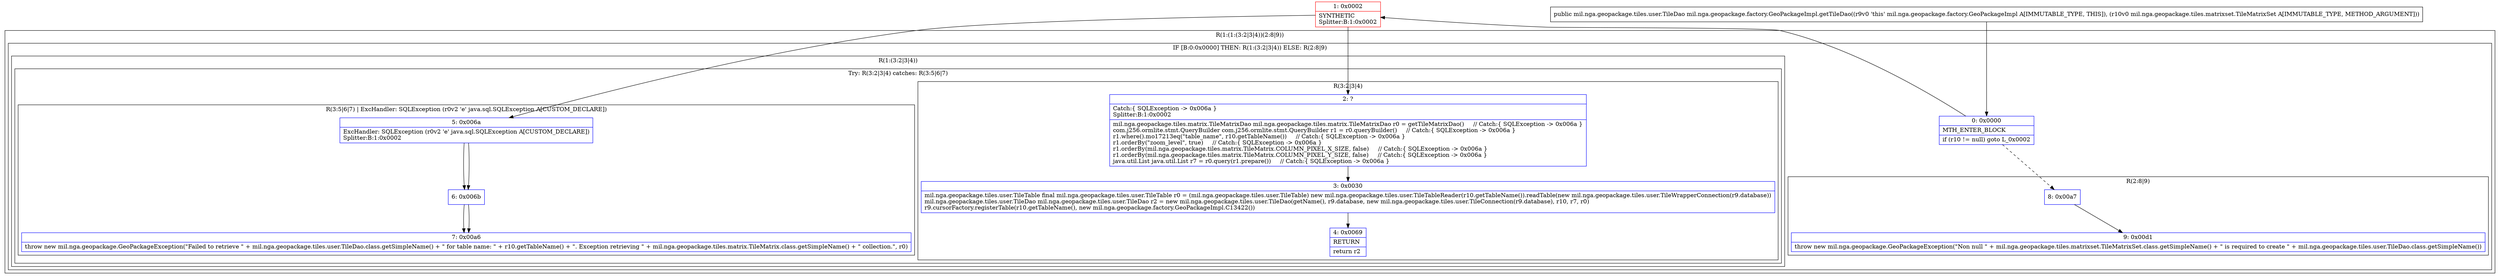 digraph "CFG formil.nga.geopackage.factory.GeoPackageImpl.getTileDao(Lmil\/nga\/geopackage\/tiles\/matrixset\/TileMatrixSet;)Lmil\/nga\/geopackage\/tiles\/user\/TileDao;" {
subgraph cluster_Region_1523836465 {
label = "R(1:(1:(3:2|3|4))(2:8|9))";
node [shape=record,color=blue];
subgraph cluster_IfRegion_1640450976 {
label = "IF [B:0:0x0000] THEN: R(1:(3:2|3|4)) ELSE: R(2:8|9)";
node [shape=record,color=blue];
Node_0 [shape=record,label="{0\:\ 0x0000|MTH_ENTER_BLOCK\l|if (r10 != null) goto L_0x0002\l}"];
subgraph cluster_Region_517099676 {
label = "R(1:(3:2|3|4))";
node [shape=record,color=blue];
subgraph cluster_TryCatchRegion_108067816 {
label = "Try: R(3:2|3|4) catches: R(3:5|6|7)";
node [shape=record,color=blue];
subgraph cluster_Region_391127850 {
label = "R(3:2|3|4)";
node [shape=record,color=blue];
Node_2 [shape=record,label="{2\:\ ?|Catch:\{ SQLException \-\> 0x006a \}\lSplitter:B:1:0x0002\l|mil.nga.geopackage.tiles.matrix.TileMatrixDao mil.nga.geopackage.tiles.matrix.TileMatrixDao r0 = getTileMatrixDao()     \/\/ Catch:\{ SQLException \-\> 0x006a \}\lcom.j256.ormlite.stmt.QueryBuilder com.j256.ormlite.stmt.QueryBuilder r1 = r0.queryBuilder()     \/\/ Catch:\{ SQLException \-\> 0x006a \}\lr1.where().mo17213eq(\"table_name\", r10.getTableName())     \/\/ Catch:\{ SQLException \-\> 0x006a \}\lr1.orderBy(\"zoom_level\", true)     \/\/ Catch:\{ SQLException \-\> 0x006a \}\lr1.orderBy(mil.nga.geopackage.tiles.matrix.TileMatrix.COLUMN_PIXEL_X_SIZE, false)     \/\/ Catch:\{ SQLException \-\> 0x006a \}\lr1.orderBy(mil.nga.geopackage.tiles.matrix.TileMatrix.COLUMN_PIXEL_Y_SIZE, false)     \/\/ Catch:\{ SQLException \-\> 0x006a \}\ljava.util.List java.util.List r7 = r0.query(r1.prepare())     \/\/ Catch:\{ SQLException \-\> 0x006a \}\l}"];
Node_3 [shape=record,label="{3\:\ 0x0030|mil.nga.geopackage.tiles.user.TileTable final mil.nga.geopackage.tiles.user.TileTable r0 = (mil.nga.geopackage.tiles.user.TileTable) new mil.nga.geopackage.tiles.user.TileTableReader(r10.getTableName()).readTable(new mil.nga.geopackage.tiles.user.TileWrapperConnection(r9.database))\lmil.nga.geopackage.tiles.user.TileDao mil.nga.geopackage.tiles.user.TileDao r2 = new mil.nga.geopackage.tiles.user.TileDao(getName(), r9.database, new mil.nga.geopackage.tiles.user.TileConnection(r9.database), r10, r7, r0)\lr9.cursorFactory.registerTable(r10.getTableName(), new mil.nga.geopackage.factory.GeoPackageImpl.C13422())\l}"];
Node_4 [shape=record,label="{4\:\ 0x0069|RETURN\l|return r2\l}"];
}
subgraph cluster_Region_1129805689 {
label = "R(3:5|6|7) | ExcHandler: SQLException (r0v2 'e' java.sql.SQLException A[CUSTOM_DECLARE])\l";
node [shape=record,color=blue];
Node_5 [shape=record,label="{5\:\ 0x006a|ExcHandler: SQLException (r0v2 'e' java.sql.SQLException A[CUSTOM_DECLARE])\lSplitter:B:1:0x0002\l}"];
Node_6 [shape=record,label="{6\:\ 0x006b}"];
Node_7 [shape=record,label="{7\:\ 0x00a6|throw new mil.nga.geopackage.GeoPackageException(\"Failed to retrieve \" + mil.nga.geopackage.tiles.user.TileDao.class.getSimpleName() + \" for table name: \" + r10.getTableName() + \". Exception retrieving \" + mil.nga.geopackage.tiles.matrix.TileMatrix.class.getSimpleName() + \" collection.\", r0)\l}"];
}
}
}
subgraph cluster_Region_404143864 {
label = "R(2:8|9)";
node [shape=record,color=blue];
Node_8 [shape=record,label="{8\:\ 0x00a7}"];
Node_9 [shape=record,label="{9\:\ 0x00d1|throw new mil.nga.geopackage.GeoPackageException(\"Non null \" + mil.nga.geopackage.tiles.matrixset.TileMatrixSet.class.getSimpleName() + \" is required to create \" + mil.nga.geopackage.tiles.user.TileDao.class.getSimpleName())\l}"];
}
}
}
subgraph cluster_Region_1129805689 {
label = "R(3:5|6|7) | ExcHandler: SQLException (r0v2 'e' java.sql.SQLException A[CUSTOM_DECLARE])\l";
node [shape=record,color=blue];
Node_5 [shape=record,label="{5\:\ 0x006a|ExcHandler: SQLException (r0v2 'e' java.sql.SQLException A[CUSTOM_DECLARE])\lSplitter:B:1:0x0002\l}"];
Node_6 [shape=record,label="{6\:\ 0x006b}"];
Node_7 [shape=record,label="{7\:\ 0x00a6|throw new mil.nga.geopackage.GeoPackageException(\"Failed to retrieve \" + mil.nga.geopackage.tiles.user.TileDao.class.getSimpleName() + \" for table name: \" + r10.getTableName() + \". Exception retrieving \" + mil.nga.geopackage.tiles.matrix.TileMatrix.class.getSimpleName() + \" collection.\", r0)\l}"];
}
Node_1 [shape=record,color=red,label="{1\:\ 0x0002|SYNTHETIC\lSplitter:B:1:0x0002\l}"];
MethodNode[shape=record,label="{public mil.nga.geopackage.tiles.user.TileDao mil.nga.geopackage.factory.GeoPackageImpl.getTileDao((r9v0 'this' mil.nga.geopackage.factory.GeoPackageImpl A[IMMUTABLE_TYPE, THIS]), (r10v0 mil.nga.geopackage.tiles.matrixset.TileMatrixSet A[IMMUTABLE_TYPE, METHOD_ARGUMENT])) }"];
MethodNode -> Node_0;
Node_0 -> Node_1;
Node_0 -> Node_8[style=dashed];
Node_2 -> Node_3;
Node_3 -> Node_4;
Node_5 -> Node_6;
Node_6 -> Node_7;
Node_8 -> Node_9;
Node_5 -> Node_6;
Node_6 -> Node_7;
Node_1 -> Node_2;
Node_1 -> Node_5;
}

